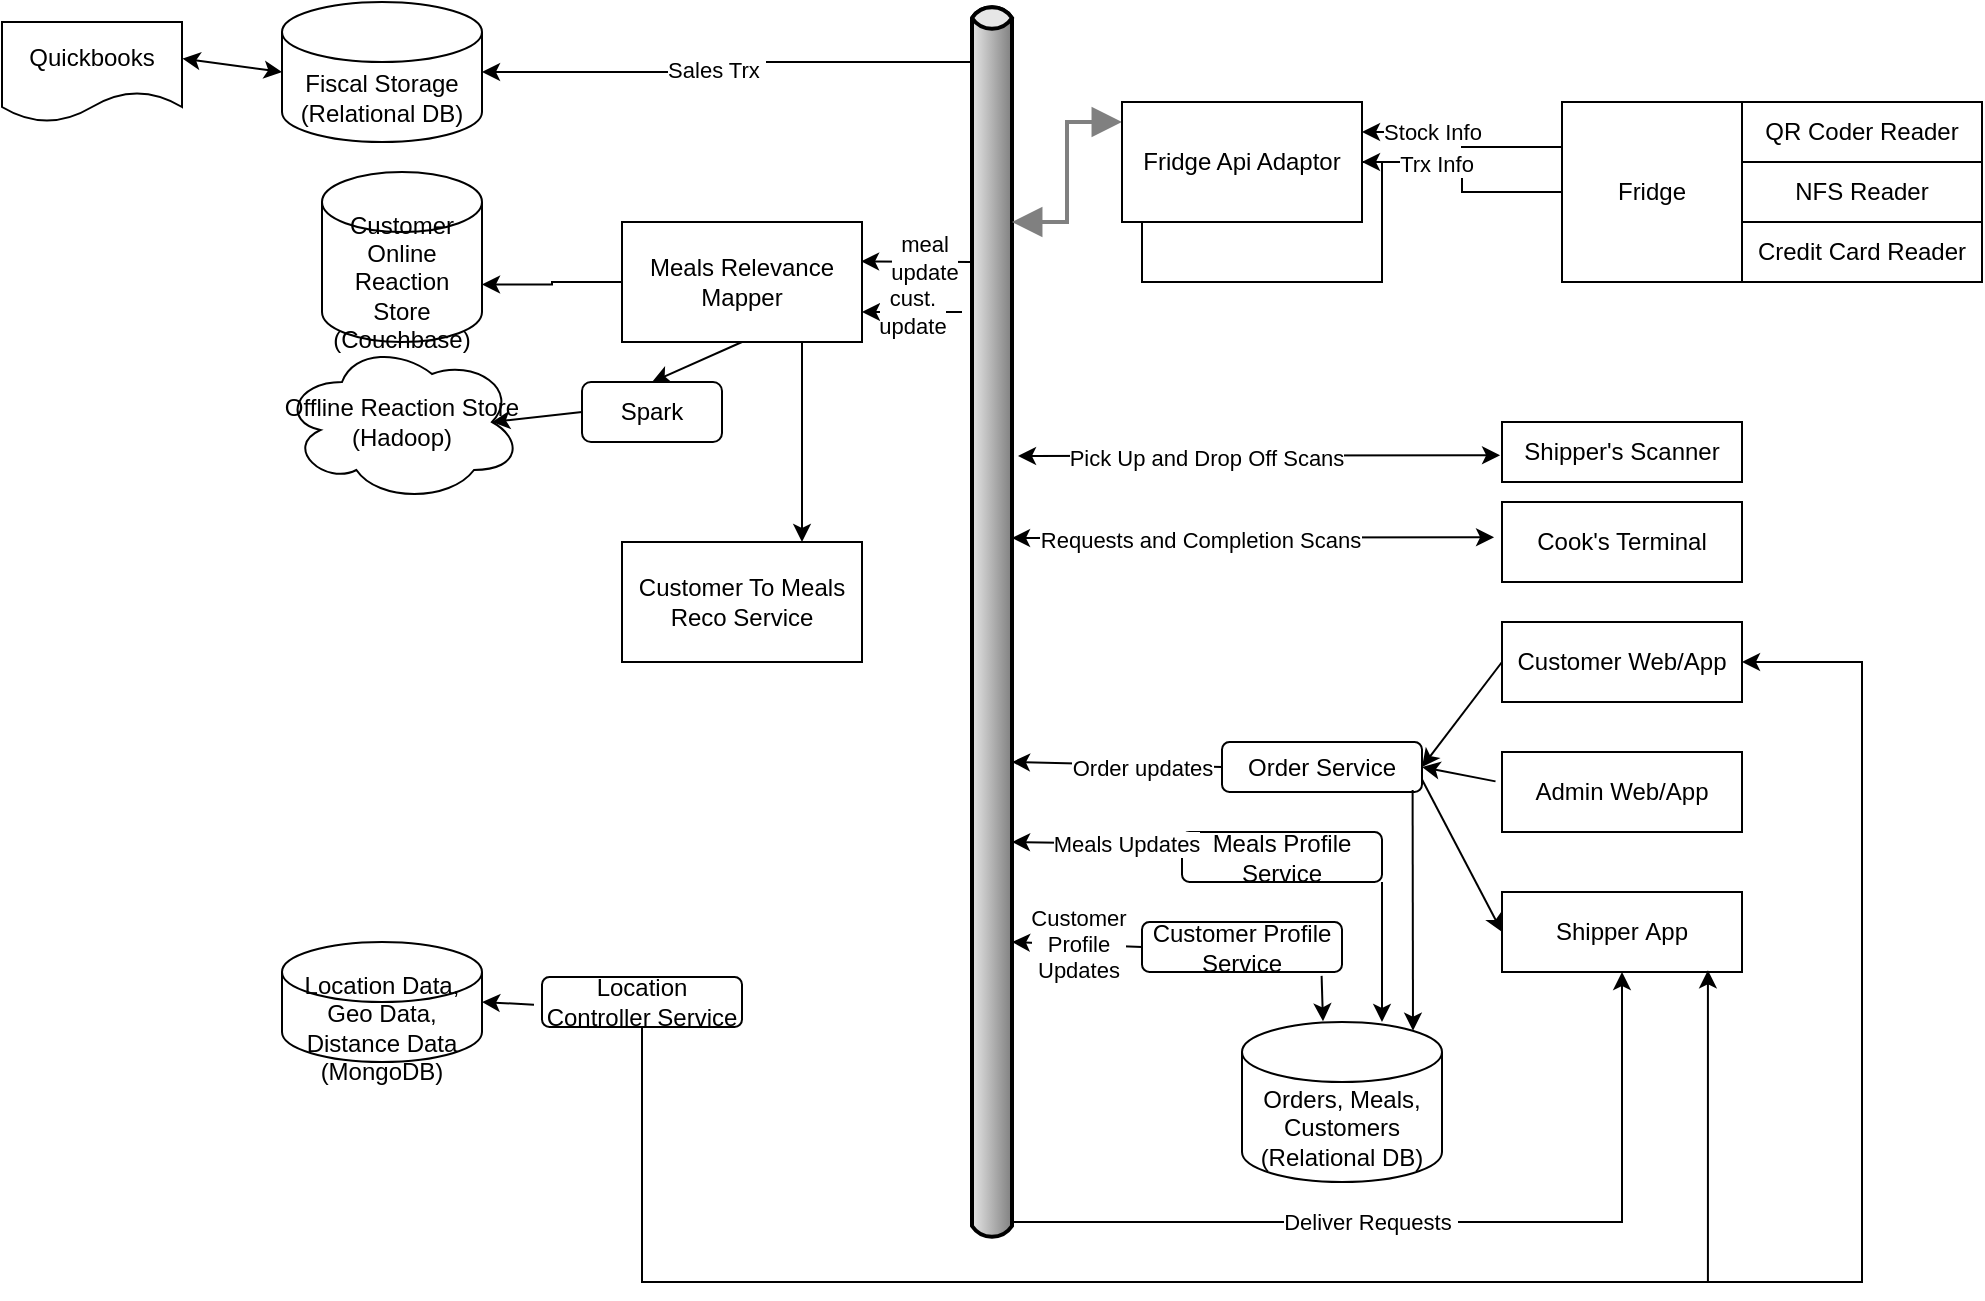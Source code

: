 <mxfile version="13.8.8" type="device"><diagram id="MIhTS0-vC6U84Mf_KZBC" name="Page-1"><mxGraphModel dx="1425" dy="741" grid="1" gridSize="10" guides="1" tooltips="1" connect="1" arrows="1" fold="1" page="1" pageScale="1" pageWidth="1100" pageHeight="850" math="0" shadow="0"><root><mxCell id="0"/><mxCell id="1" parent="0"/><mxCell id="CnNOGd8denwAFmn9Hg8V-15" value="" style="rounded=0;whiteSpace=wrap;html=1;" vertex="1" parent="1"><mxGeometry x="590" y="110" width="120" height="60" as="geometry"/></mxCell><mxCell id="CnNOGd8denwAFmn9Hg8V-26" style="edgeStyle=orthogonalEdgeStyle;rounded=0;orthogonalLoop=1;jettySize=auto;html=1;exitX=0;exitY=0;exitDx=590;exitDy=0;exitPerimeter=0;entryX=1;entryY=0.5;entryDx=0;entryDy=0;entryPerimeter=0;" edge="1" parent="1" source="CnNOGd8denwAFmn9Hg8V-2" target="CnNOGd8denwAFmn9Hg8V-20"><mxGeometry relative="1" as="geometry"/></mxCell><mxCell id="CnNOGd8denwAFmn9Hg8V-27" value="Sales Trx&amp;nbsp;" style="edgeLabel;html=1;align=center;verticalAlign=middle;resizable=0;points=[];" vertex="1" connectable="0" parent="CnNOGd8denwAFmn9Hg8V-26"><mxGeometry x="0.062" y="-1" relative="1" as="geometry"><mxPoint as="offset"/></mxGeometry></mxCell><mxCell id="CnNOGd8denwAFmn9Hg8V-66" style="edgeStyle=orthogonalEdgeStyle;rounded=0;orthogonalLoop=1;jettySize=auto;html=1;exitX=0;exitY=1;exitDx=10;exitDy=0;exitPerimeter=0;entryX=0.5;entryY=1;entryDx=0;entryDy=0;" edge="1" parent="1" source="CnNOGd8denwAFmn9Hg8V-2" target="CnNOGd8denwAFmn9Hg8V-40"><mxGeometry relative="1" as="geometry"><Array as="points"><mxPoint x="830" y="640"/></Array></mxGeometry></mxCell><mxCell id="CnNOGd8denwAFmn9Hg8V-67" value="Deliver Requests&amp;nbsp;" style="edgeLabel;html=1;align=center;verticalAlign=middle;resizable=0;points=[];" vertex="1" connectable="0" parent="CnNOGd8denwAFmn9Hg8V-66"><mxGeometry x="-0.168" relative="1" as="geometry"><mxPoint as="offset"/></mxGeometry></mxCell><mxCell id="CnNOGd8denwAFmn9Hg8V-2" value="" style="strokeWidth=2;strokeColor=#000000;dashed=0;align=center;html=1;fontSize=8;shape=mxgraph.eip.messageChannel;rotation=-90;" vertex="1" parent="1"><mxGeometry x="205" y="330" width="620" height="20" as="geometry"/></mxCell><mxCell id="CnNOGd8denwAFmn9Hg8V-6" value="" style="edgeStyle=elbowEdgeStyle;strokeWidth=2;rounded=0;endArrow=block;startArrow=block;startSize=10;endSize=10;dashed=0;html=1;strokeColor=#808080;exitX=0;exitY=0.167;exitDx=0;exitDy=0;exitPerimeter=0;entryX=0;entryY=1;entryDx=510;entryDy=0;entryPerimeter=0;" edge="1" target="CnNOGd8denwAFmn9Hg8V-2" parent="1" source="CnNOGd8denwAFmn9Hg8V-13"><mxGeometry relative="1" as="geometry"><mxPoint x="460" y="200" as="sourcePoint"/></mxGeometry></mxCell><mxCell id="CnNOGd8denwAFmn9Hg8V-16" style="edgeStyle=orthogonalEdgeStyle;rounded=0;orthogonalLoop=1;jettySize=auto;html=1;exitX=0;exitY=0.25;exitDx=0;exitDy=0;entryX=1;entryY=0.25;entryDx=0;entryDy=0;" edge="1" parent="1" source="CnNOGd8denwAFmn9Hg8V-8" target="CnNOGd8denwAFmn9Hg8V-13"><mxGeometry relative="1" as="geometry"/></mxCell><mxCell id="CnNOGd8denwAFmn9Hg8V-17" value="Stock Info" style="edgeLabel;html=1;align=center;verticalAlign=middle;resizable=0;points=[];" vertex="1" connectable="0" parent="CnNOGd8denwAFmn9Hg8V-16"><mxGeometry x="0.349" relative="1" as="geometry"><mxPoint as="offset"/></mxGeometry></mxCell><mxCell id="CnNOGd8denwAFmn9Hg8V-18" style="edgeStyle=orthogonalEdgeStyle;rounded=0;orthogonalLoop=1;jettySize=auto;html=1;exitX=0;exitY=0.5;exitDx=0;exitDy=0;" edge="1" parent="1" source="CnNOGd8denwAFmn9Hg8V-8" target="CnNOGd8denwAFmn9Hg8V-13"><mxGeometry relative="1" as="geometry"/></mxCell><mxCell id="CnNOGd8denwAFmn9Hg8V-19" value="Trx Info" style="edgeLabel;html=1;align=center;verticalAlign=middle;resizable=0;points=[];" vertex="1" connectable="0" parent="CnNOGd8denwAFmn9Hg8V-18"><mxGeometry x="0.355" y="1" relative="1" as="geometry"><mxPoint as="offset"/></mxGeometry></mxCell><mxCell id="CnNOGd8denwAFmn9Hg8V-8" value="Fridge" style="whiteSpace=wrap;html=1;aspect=fixed;" vertex="1" parent="1"><mxGeometry x="800" y="80" width="90" height="90" as="geometry"/></mxCell><mxCell id="CnNOGd8denwAFmn9Hg8V-9" value="QR Coder Reader" style="rounded=0;whiteSpace=wrap;html=1;" vertex="1" parent="1"><mxGeometry x="890" y="80" width="120" height="30" as="geometry"/></mxCell><mxCell id="CnNOGd8denwAFmn9Hg8V-10" value="NFS Reader" style="rounded=0;whiteSpace=wrap;html=1;" vertex="1" parent="1"><mxGeometry x="890" y="110" width="120" height="30" as="geometry"/></mxCell><mxCell id="CnNOGd8denwAFmn9Hg8V-11" value="Credit Card Reader" style="rounded=0;whiteSpace=wrap;html=1;" vertex="1" parent="1"><mxGeometry x="890" y="140" width="120" height="30" as="geometry"/></mxCell><mxCell id="CnNOGd8denwAFmn9Hg8V-13" value="Fridge Api Adaptor" style="rounded=0;whiteSpace=wrap;html=1;" vertex="1" parent="1"><mxGeometry x="580" y="80" width="120" height="60" as="geometry"/></mxCell><mxCell id="CnNOGd8denwAFmn9Hg8V-20" value="Fiscal Storage (Relational DB)" style="shape=cylinder3;whiteSpace=wrap;html=1;boundedLbl=1;backgroundOutline=1;size=15;" vertex="1" parent="1"><mxGeometry x="160" y="30" width="100" height="70" as="geometry"/></mxCell><mxCell id="CnNOGd8denwAFmn9Hg8V-21" value="Quickbooks" style="shape=document;whiteSpace=wrap;html=1;boundedLbl=1;" vertex="1" parent="1"><mxGeometry x="20" y="40" width="90" height="50" as="geometry"/></mxCell><mxCell id="CnNOGd8denwAFmn9Hg8V-24" value="" style="endArrow=classic;startArrow=classic;html=1;exitX=1.002;exitY=0.366;exitDx=0;exitDy=0;exitPerimeter=0;entryX=0;entryY=0.5;entryDx=0;entryDy=0;entryPerimeter=0;" edge="1" parent="1" source="CnNOGd8denwAFmn9Hg8V-21" target="CnNOGd8denwAFmn9Hg8V-20"><mxGeometry width="50" height="50" relative="1" as="geometry"><mxPoint x="400" y="270" as="sourcePoint"/><mxPoint x="450" y="220" as="targetPoint"/></mxGeometry></mxCell><mxCell id="CnNOGd8denwAFmn9Hg8V-28" value="Customer Online Reaction Store (Couchbase)" style="shape=cylinder3;whiteSpace=wrap;html=1;boundedLbl=1;backgroundOutline=1;size=15;" vertex="1" parent="1"><mxGeometry x="180" y="115" width="80" height="85" as="geometry"/></mxCell><mxCell id="CnNOGd8denwAFmn9Hg8V-29" value="Offline Reaction Store (Hadoop)" style="ellipse;shape=cloud;whiteSpace=wrap;html=1;" vertex="1" parent="1"><mxGeometry x="160" y="200" width="120" height="80" as="geometry"/></mxCell><mxCell id="CnNOGd8denwAFmn9Hg8V-36" style="edgeStyle=orthogonalEdgeStyle;rounded=0;orthogonalLoop=1;jettySize=auto;html=1;exitX=0;exitY=0.5;exitDx=0;exitDy=0;entryX=1;entryY=0;entryDx=0;entryDy=56.25;entryPerimeter=0;" edge="1" parent="1" source="CnNOGd8denwAFmn9Hg8V-30" target="CnNOGd8denwAFmn9Hg8V-28"><mxGeometry relative="1" as="geometry"/></mxCell><mxCell id="CnNOGd8denwAFmn9Hg8V-30" value="Meals Relevance Mapper" style="rounded=0;whiteSpace=wrap;html=1;" vertex="1" parent="1"><mxGeometry x="330" y="140" width="120" height="60" as="geometry"/></mxCell><mxCell id="CnNOGd8denwAFmn9Hg8V-31" value="Spark" style="rounded=1;whiteSpace=wrap;html=1;" vertex="1" parent="1"><mxGeometry x="310" y="220" width="70" height="30" as="geometry"/></mxCell><mxCell id="CnNOGd8denwAFmn9Hg8V-32" value="" style="endArrow=classic;html=1;entryX=0.5;entryY=0;entryDx=0;entryDy=0;exitX=0.5;exitY=1;exitDx=0;exitDy=0;" edge="1" parent="1" source="CnNOGd8denwAFmn9Hg8V-30" target="CnNOGd8denwAFmn9Hg8V-31"><mxGeometry width="50" height="50" relative="1" as="geometry"><mxPoint x="400" y="230" as="sourcePoint"/><mxPoint x="450" y="180" as="targetPoint"/></mxGeometry></mxCell><mxCell id="CnNOGd8denwAFmn9Hg8V-33" value="" style="endArrow=classic;html=1;entryX=0.875;entryY=0.5;entryDx=0;entryDy=0;entryPerimeter=0;exitX=0;exitY=0.5;exitDx=0;exitDy=0;" edge="1" parent="1" source="CnNOGd8denwAFmn9Hg8V-31" target="CnNOGd8denwAFmn9Hg8V-29"><mxGeometry width="50" height="50" relative="1" as="geometry"><mxPoint x="400" y="230" as="sourcePoint"/><mxPoint x="450" y="180" as="targetPoint"/></mxGeometry></mxCell><mxCell id="CnNOGd8denwAFmn9Hg8V-34" value="" style="endArrow=classic;html=1;exitX=0;exitY=0;exitDx=490;exitDy=0;exitPerimeter=0;entryX=0.996;entryY=0.328;entryDx=0;entryDy=0;entryPerimeter=0;" edge="1" parent="1" source="CnNOGd8denwAFmn9Hg8V-2" target="CnNOGd8denwAFmn9Hg8V-30"><mxGeometry width="50" height="50" relative="1" as="geometry"><mxPoint x="400" y="230" as="sourcePoint"/><mxPoint x="450" y="180" as="targetPoint"/></mxGeometry></mxCell><mxCell id="CnNOGd8denwAFmn9Hg8V-37" value="meal&lt;br&gt;update&lt;br&gt;" style="edgeLabel;html=1;align=center;verticalAlign=middle;resizable=0;points=[];" vertex="1" connectable="0" parent="CnNOGd8denwAFmn9Hg8V-34"><mxGeometry x="0.355" y="-1" relative="1" as="geometry"><mxPoint x="12.92" y="-1.28" as="offset"/></mxGeometry></mxCell><mxCell id="CnNOGd8denwAFmn9Hg8V-38" value="cust.&lt;br&gt;update" style="endArrow=classic;html=1;entryX=1;entryY=0.75;entryDx=0;entryDy=0;" edge="1" parent="1" target="CnNOGd8denwAFmn9Hg8V-30"><mxGeometry width="50" height="50" relative="1" as="geometry"><mxPoint x="500" y="185" as="sourcePoint"/><mxPoint x="450" y="160" as="targetPoint"/></mxGeometry></mxCell><mxCell id="CnNOGd8denwAFmn9Hg8V-39" value="Customer Web/App" style="rounded=0;whiteSpace=wrap;html=1;" vertex="1" parent="1"><mxGeometry x="770" y="340" width="120" height="40" as="geometry"/></mxCell><mxCell id="CnNOGd8denwAFmn9Hg8V-40" value="Shipper&lt;span style=&quot;color: rgba(0 , 0 , 0 , 0) ; font-family: monospace ; font-size: 0px&quot;&gt;%3CmxGraphModel%3E%3Croot%3E%3CmxCell%20id%3D%220%22%2F%3E%3CmxCell%20id%3D%221%22%20parent%3D%220%22%2F%3E%3CmxCell%20id%3D%222%22%20value%3D%22Customer%20Web%2FApp%22%20style%3D%22rounded%3D0%3BwhiteSpace%3Dwrap%3Bhtml%3D1%3B%22%20vertex%3D%221%22%20parent%3D%221%22%3E%3CmxGeometry%20x%3D%22770%22%20y%3D%22265%22%20width%3D%22120%22%20height%3D%2240%22%20as%3D%22geometry%22%2F%3E%3C%2FmxCell%3E%3C%2Froot%3E%3C%2FmxGraphModel%3E&lt;/span&gt;&amp;nbsp;App" style="rounded=0;whiteSpace=wrap;html=1;" vertex="1" parent="1"><mxGeometry x="770" y="475" width="120" height="40" as="geometry"/></mxCell><mxCell id="CnNOGd8denwAFmn9Hg8V-41" value="Admin&lt;span style=&quot;color: rgba(0 , 0 , 0 , 0) ; font-family: monospace ; font-size: 0px&quot;&gt;%3CmxGraphModel%3E%3Croot%3E%3CmxCell%20id%3D%220%22%2F%3E%3CmxCell%20id%3D%221%22%20parent%3D%220%22%2F%3E%3CmxCell%20id%3D%222%22%20value%3D%22Customer%20Web%2FApp%22%20style%3D%22rounded%3D0%3BwhiteSpace%3Dwrap%3Bhtml%3D1%3B%22%20vertex%3D%221%22%20parent%3D%221%22%3E%3CmxGeometry%20x%3D%22770%22%20y%3D%22265%22%20width%3D%22120%22%20height%3D%2240%22%20as%3D%22geometry%22%2F%3E%3C%2FmxCell%3E%3C%2Froot%3E%3C%2FmxGraphModel%3E&lt;/span&gt;&amp;nbsp;Web/App" style="rounded=0;whiteSpace=wrap;html=1;" vertex="1" parent="1"><mxGeometry x="770" y="405" width="120" height="40" as="geometry"/></mxCell><mxCell id="CnNOGd8denwAFmn9Hg8V-43" value="Cook's Terminal" style="rounded=0;whiteSpace=wrap;html=1;" vertex="1" parent="1"><mxGeometry x="770" y="280" width="120" height="40" as="geometry"/></mxCell><mxCell id="CnNOGd8denwAFmn9Hg8V-46" value="Shipper's&lt;span style=&quot;color: rgba(0 , 0 , 0 , 0) ; font-family: monospace ; font-size: 0px&quot;&gt;%3CmxGraphModel%3E%3Croot%3E%3CmxCell%20id%3D%220%22%2F%3E%3CmxCell%20id%3D%221%22%20parent%3D%220%22%2F%3E%3CmxCell%20id%3D%222%22%20value%3D%22Customer%20Web%2FApp%22%20style%3D%22rounded%3D0%3BwhiteSpace%3Dwrap%3Bhtml%3D1%3B%22%20vertex%3D%221%22%20parent%3D%221%22%3E%3CmxGeometry%20x%3D%22770%22%20y%3D%22265%22%20width%3D%22120%22%20height%3D%2240%22%20as%3D%22geometry%22%2F%3E%3C%2FmxCell%3E%3C%2Froot%3E%3C%2FmxGraphModel%3E&lt;/span&gt;&amp;nbsp;Scanner" style="rounded=0;whiteSpace=wrap;html=1;" vertex="1" parent="1"><mxGeometry x="770" y="240" width="120" height="30" as="geometry"/></mxCell><mxCell id="CnNOGd8denwAFmn9Hg8V-47" value="Order Service" style="rounded=1;whiteSpace=wrap;html=1;" vertex="1" parent="1"><mxGeometry x="630" y="400" width="100" height="25" as="geometry"/></mxCell><mxCell id="CnNOGd8denwAFmn9Hg8V-48" value="Meals Profile Service" style="rounded=1;whiteSpace=wrap;html=1;" vertex="1" parent="1"><mxGeometry x="610" y="445" width="100" height="25" as="geometry"/></mxCell><mxCell id="CnNOGd8denwAFmn9Hg8V-50" value="Customer Profile Service" style="rounded=1;whiteSpace=wrap;html=1;" vertex="1" parent="1"><mxGeometry x="590" y="490" width="100" height="25" as="geometry"/></mxCell><mxCell id="CnNOGd8denwAFmn9Hg8V-51" value="Orders, Meals, Customers (Relational DB)" style="shape=cylinder3;whiteSpace=wrap;html=1;boundedLbl=1;backgroundOutline=1;size=15;" vertex="1" parent="1"><mxGeometry x="640" y="540" width="100" height="80" as="geometry"/></mxCell><mxCell id="CnNOGd8denwAFmn9Hg8V-52" value="" style="endArrow=classic;html=1;entryX=0.855;entryY=0;entryDx=0;entryDy=4.35;entryPerimeter=0;exitX=0.953;exitY=0.96;exitDx=0;exitDy=0;exitPerimeter=0;" edge="1" parent="1" source="CnNOGd8denwAFmn9Hg8V-47" target="CnNOGd8denwAFmn9Hg8V-51"><mxGeometry width="50" height="50" relative="1" as="geometry"><mxPoint x="400" y="320" as="sourcePoint"/><mxPoint x="450" y="270" as="targetPoint"/></mxGeometry></mxCell><mxCell id="CnNOGd8denwAFmn9Hg8V-53" value="" style="endArrow=classic;html=1;entryX=0.7;entryY=0;entryDx=0;entryDy=0;entryPerimeter=0;exitX=1;exitY=1;exitDx=0;exitDy=0;" edge="1" parent="1" source="CnNOGd8denwAFmn9Hg8V-48" target="CnNOGd8denwAFmn9Hg8V-51"><mxGeometry width="50" height="50" relative="1" as="geometry"><mxPoint x="310" y="510" as="sourcePoint"/><mxPoint x="360" y="460" as="targetPoint"/></mxGeometry></mxCell><mxCell id="CnNOGd8denwAFmn9Hg8V-54" value="" style="endArrow=classic;html=1;entryX=0.405;entryY=-0.004;entryDx=0;entryDy=0;entryPerimeter=0;exitX=0.898;exitY=1.077;exitDx=0;exitDy=0;exitPerimeter=0;" edge="1" parent="1" source="CnNOGd8denwAFmn9Hg8V-50" target="CnNOGd8denwAFmn9Hg8V-51"><mxGeometry width="50" height="50" relative="1" as="geometry"><mxPoint x="200" y="470" as="sourcePoint"/><mxPoint x="250" y="420" as="targetPoint"/></mxGeometry></mxCell><mxCell id="CnNOGd8denwAFmn9Hg8V-55" value="" style="endArrow=classic;html=1;entryX=0;entryY=1;entryDx=240;entryDy=0;entryPerimeter=0;exitX=0;exitY=0.5;exitDx=0;exitDy=0;" edge="1" parent="1" source="CnNOGd8denwAFmn9Hg8V-47" target="CnNOGd8denwAFmn9Hg8V-2"><mxGeometry width="50" height="50" relative="1" as="geometry"><mxPoint x="400" y="320" as="sourcePoint"/><mxPoint x="450" y="270" as="targetPoint"/></mxGeometry></mxCell><mxCell id="CnNOGd8denwAFmn9Hg8V-56" value="Order updates" style="edgeLabel;html=1;align=center;verticalAlign=middle;resizable=0;points=[];" vertex="1" connectable="0" parent="CnNOGd8denwAFmn9Hg8V-55"><mxGeometry x="0.468" relative="1" as="geometry"><mxPoint x="37.22" y="1.84" as="offset"/></mxGeometry></mxCell><mxCell id="CnNOGd8denwAFmn9Hg8V-57" value="" style="endArrow=classic;html=1;entryX=0;entryY=1;entryDx=200;entryDy=0;entryPerimeter=0;exitX=0;exitY=0.25;exitDx=0;exitDy=0;" edge="1" parent="1" source="CnNOGd8denwAFmn9Hg8V-48" target="CnNOGd8denwAFmn9Hg8V-2"><mxGeometry width="50" height="50" relative="1" as="geometry"><mxPoint x="400" y="320" as="sourcePoint"/><mxPoint x="450" y="270" as="targetPoint"/></mxGeometry></mxCell><mxCell id="CnNOGd8denwAFmn9Hg8V-58" value="Meals Updates" style="edgeLabel;html=1;align=center;verticalAlign=middle;resizable=0;points=[];" vertex="1" connectable="0" parent="CnNOGd8denwAFmn9Hg8V-57"><mxGeometry x="-0.339" relative="1" as="geometry"><mxPoint as="offset"/></mxGeometry></mxCell><mxCell id="CnNOGd8denwAFmn9Hg8V-59" value="Customer&lt;br&gt;Profile&lt;br&gt;Updates" style="endArrow=classic;html=1;entryX=0;entryY=1;entryDx=150;entryDy=0;entryPerimeter=0;exitX=0;exitY=0.5;exitDx=0;exitDy=0;" edge="1" parent="1" source="CnNOGd8denwAFmn9Hg8V-50" target="CnNOGd8denwAFmn9Hg8V-2"><mxGeometry width="50" height="50" relative="1" as="geometry"><mxPoint x="400" y="320" as="sourcePoint"/><mxPoint x="450" y="270" as="targetPoint"/></mxGeometry></mxCell><mxCell id="CnNOGd8denwAFmn9Hg8V-60" value="" style="endArrow=classic;html=1;entryX=1;entryY=0.5;entryDx=0;entryDy=0;exitX=-0.027;exitY=0.367;exitDx=0;exitDy=0;exitPerimeter=0;" edge="1" parent="1" source="CnNOGd8denwAFmn9Hg8V-41" target="CnNOGd8denwAFmn9Hg8V-47"><mxGeometry width="50" height="50" relative="1" as="geometry"><mxPoint x="660" y="350" as="sourcePoint"/><mxPoint x="710" y="300" as="targetPoint"/></mxGeometry></mxCell><mxCell id="CnNOGd8denwAFmn9Hg8V-61" value="" style="endArrow=classic;html=1;entryX=1;entryY=0.5;entryDx=0;entryDy=0;exitX=0;exitY=0.5;exitDx=0;exitDy=0;" edge="1" parent="1" source="CnNOGd8denwAFmn9Hg8V-39" target="CnNOGd8denwAFmn9Hg8V-47"><mxGeometry width="50" height="50" relative="1" as="geometry"><mxPoint x="776.76" y="429.68" as="sourcePoint"/><mxPoint x="740" y="422.5" as="targetPoint"/></mxGeometry></mxCell><mxCell id="CnNOGd8denwAFmn9Hg8V-62" value="" style="endArrow=classic;startArrow=classic;html=1;entryX=-0.033;entryY=0.441;entryDx=0;entryDy=0;entryPerimeter=0;" edge="1" parent="1" target="CnNOGd8denwAFmn9Hg8V-43"><mxGeometry width="50" height="50" relative="1" as="geometry"><mxPoint x="525" y="298" as="sourcePoint"/><mxPoint x="640" y="270" as="targetPoint"/></mxGeometry></mxCell><mxCell id="CnNOGd8denwAFmn9Hg8V-63" value="Requests and Completion Scans" style="edgeLabel;html=1;align=center;verticalAlign=middle;resizable=0;points=[];" vertex="1" connectable="0" parent="CnNOGd8denwAFmn9Hg8V-62"><mxGeometry x="-0.219" y="-1" relative="1" as="geometry"><mxPoint as="offset"/></mxGeometry></mxCell><mxCell id="CnNOGd8denwAFmn9Hg8V-64" value="" style="endArrow=classic;startArrow=classic;html=1;entryX=-0.033;entryY=0.441;entryDx=0;entryDy=0;entryPerimeter=0;" edge="1" parent="1"><mxGeometry width="50" height="50" relative="1" as="geometry"><mxPoint x="528" y="257" as="sourcePoint"/><mxPoint x="769.04" y="256.64" as="targetPoint"/></mxGeometry></mxCell><mxCell id="CnNOGd8denwAFmn9Hg8V-65" value="Pick Up and Drop Off Scans" style="edgeLabel;html=1;align=center;verticalAlign=middle;resizable=0;points=[];" vertex="1" connectable="0" parent="CnNOGd8denwAFmn9Hg8V-64"><mxGeometry x="-0.219" y="-1" relative="1" as="geometry"><mxPoint as="offset"/></mxGeometry></mxCell><mxCell id="CnNOGd8denwAFmn9Hg8V-68" value="" style="endArrow=classic;html=1;entryX=0;entryY=0.5;entryDx=0;entryDy=0;exitX=1;exitY=0.75;exitDx=0;exitDy=0;" edge="1" parent="1" source="CnNOGd8denwAFmn9Hg8V-47" target="CnNOGd8denwAFmn9Hg8V-40"><mxGeometry width="50" height="50" relative="1" as="geometry"><mxPoint x="400" y="420" as="sourcePoint"/><mxPoint x="450" y="370" as="targetPoint"/></mxGeometry></mxCell><mxCell id="CnNOGd8denwAFmn9Hg8V-69" value="Customer To Meals Reco Service" style="rounded=0;whiteSpace=wrap;html=1;" vertex="1" parent="1"><mxGeometry x="330" y="300" width="120" height="60" as="geometry"/></mxCell><mxCell id="CnNOGd8denwAFmn9Hg8V-70" value="" style="endArrow=classic;html=1;entryX=0.75;entryY=0;entryDx=0;entryDy=0;exitX=0.75;exitY=1;exitDx=0;exitDy=0;" edge="1" parent="1" source="CnNOGd8denwAFmn9Hg8V-30" target="CnNOGd8denwAFmn9Hg8V-69"><mxGeometry width="50" height="50" relative="1" as="geometry"><mxPoint x="400" y="420" as="sourcePoint"/><mxPoint x="450" y="370" as="targetPoint"/></mxGeometry></mxCell><mxCell id="CnNOGd8denwAFmn9Hg8V-78" style="edgeStyle=elbowEdgeStyle;rounded=0;orthogonalLoop=1;jettySize=auto;html=1;exitX=0.5;exitY=1;exitDx=0;exitDy=0;entryX=0.858;entryY=0.979;entryDx=0;entryDy=0;entryPerimeter=0;" edge="1" parent="1" source="CnNOGd8denwAFmn9Hg8V-73" target="CnNOGd8denwAFmn9Hg8V-40"><mxGeometry relative="1" as="geometry"><Array as="points"><mxPoint x="530" y="670"/></Array></mxGeometry></mxCell><mxCell id="CnNOGd8denwAFmn9Hg8V-79" style="edgeStyle=elbowEdgeStyle;rounded=0;orthogonalLoop=1;jettySize=auto;html=1;entryX=1;entryY=0.5;entryDx=0;entryDy=0;" edge="1" parent="1" target="CnNOGd8denwAFmn9Hg8V-39"><mxGeometry relative="1" as="geometry"><mxPoint x="870" y="670" as="sourcePoint"/><Array as="points"><mxPoint x="950" y="680"/><mxPoint x="910" y="670"/><mxPoint x="930" y="590"/><mxPoint x="570" y="690"/></Array></mxGeometry></mxCell><mxCell id="CnNOGd8denwAFmn9Hg8V-73" value="Location Controller Service" style="rounded=1;whiteSpace=wrap;html=1;" vertex="1" parent="1"><mxGeometry x="290" y="517.5" width="100" height="25" as="geometry"/></mxCell><mxCell id="CnNOGd8denwAFmn9Hg8V-74" value="Location Data, Geo Data, Distance Data (MongoDB)" style="shape=cylinder3;whiteSpace=wrap;html=1;boundedLbl=1;backgroundOutline=1;size=15;" vertex="1" parent="1"><mxGeometry x="160" y="500" width="100" height="60" as="geometry"/></mxCell><mxCell id="CnNOGd8denwAFmn9Hg8V-75" value="" style="endArrow=classic;html=1;entryX=1;entryY=0.5;entryDx=0;entryDy=0;entryPerimeter=0;exitX=-0.04;exitY=0.553;exitDx=0;exitDy=0;exitPerimeter=0;" edge="1" parent="1" source="CnNOGd8denwAFmn9Hg8V-73" target="CnNOGd8denwAFmn9Hg8V-74"><mxGeometry width="50" height="50" relative="1" as="geometry"><mxPoint x="400" y="330" as="sourcePoint"/><mxPoint x="450" y="280" as="targetPoint"/></mxGeometry></mxCell></root></mxGraphModel></diagram></mxfile>
